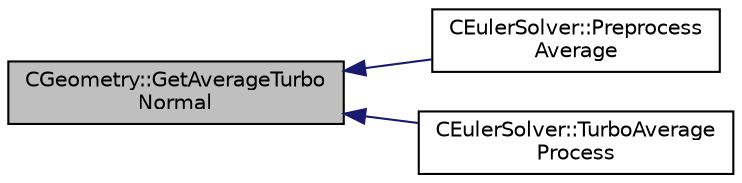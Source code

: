 digraph "CGeometry::GetAverageTurboNormal"
{
  edge [fontname="Helvetica",fontsize="10",labelfontname="Helvetica",labelfontsize="10"];
  node [fontname="Helvetica",fontsize="10",shape=record];
  rankdir="LR";
  Node472 [label="CGeometry::GetAverageTurbo\lNormal",height=0.2,width=0.4,color="black", fillcolor="grey75", style="filled", fontcolor="black"];
  Node472 -> Node473 [dir="back",color="midnightblue",fontsize="10",style="solid",fontname="Helvetica"];
  Node473 [label="CEulerSolver::Preprocess\lAverage",height=0.2,width=0.4,color="black", fillcolor="white", style="filled",URL="$class_c_euler_solver.html#ab13b628bfb33a1701ff0807195f953ef",tooltip="It computes average quantities along the span for turbomachinery analysis. "];
  Node472 -> Node474 [dir="back",color="midnightblue",fontsize="10",style="solid",fontname="Helvetica"];
  Node474 [label="CEulerSolver::TurboAverage\lProcess",height=0.2,width=0.4,color="black", fillcolor="white", style="filled",URL="$class_c_euler_solver.html#ab408049d3b4fecc224653176c8d7885a",tooltip="It computes average quantities along the span for turbomachinery analysis. "];
}
